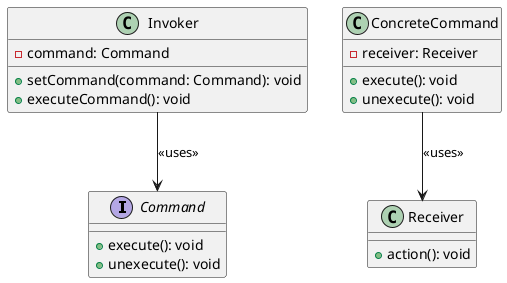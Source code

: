 @startuml

interface Command {
    +execute(): void
    +unexecute(): void
}

class ConcreteCommand {
    -receiver: Receiver
    +execute(): void
    +unexecute(): void
}

class Receiver {
    +action(): void
}

class Invoker {
    -command: Command
    +setCommand(command: Command): void
    +executeCommand(): void
}

ConcreteCommand --> Receiver: <<uses>>
Invoker --> Command: <<uses>>

@enduml
